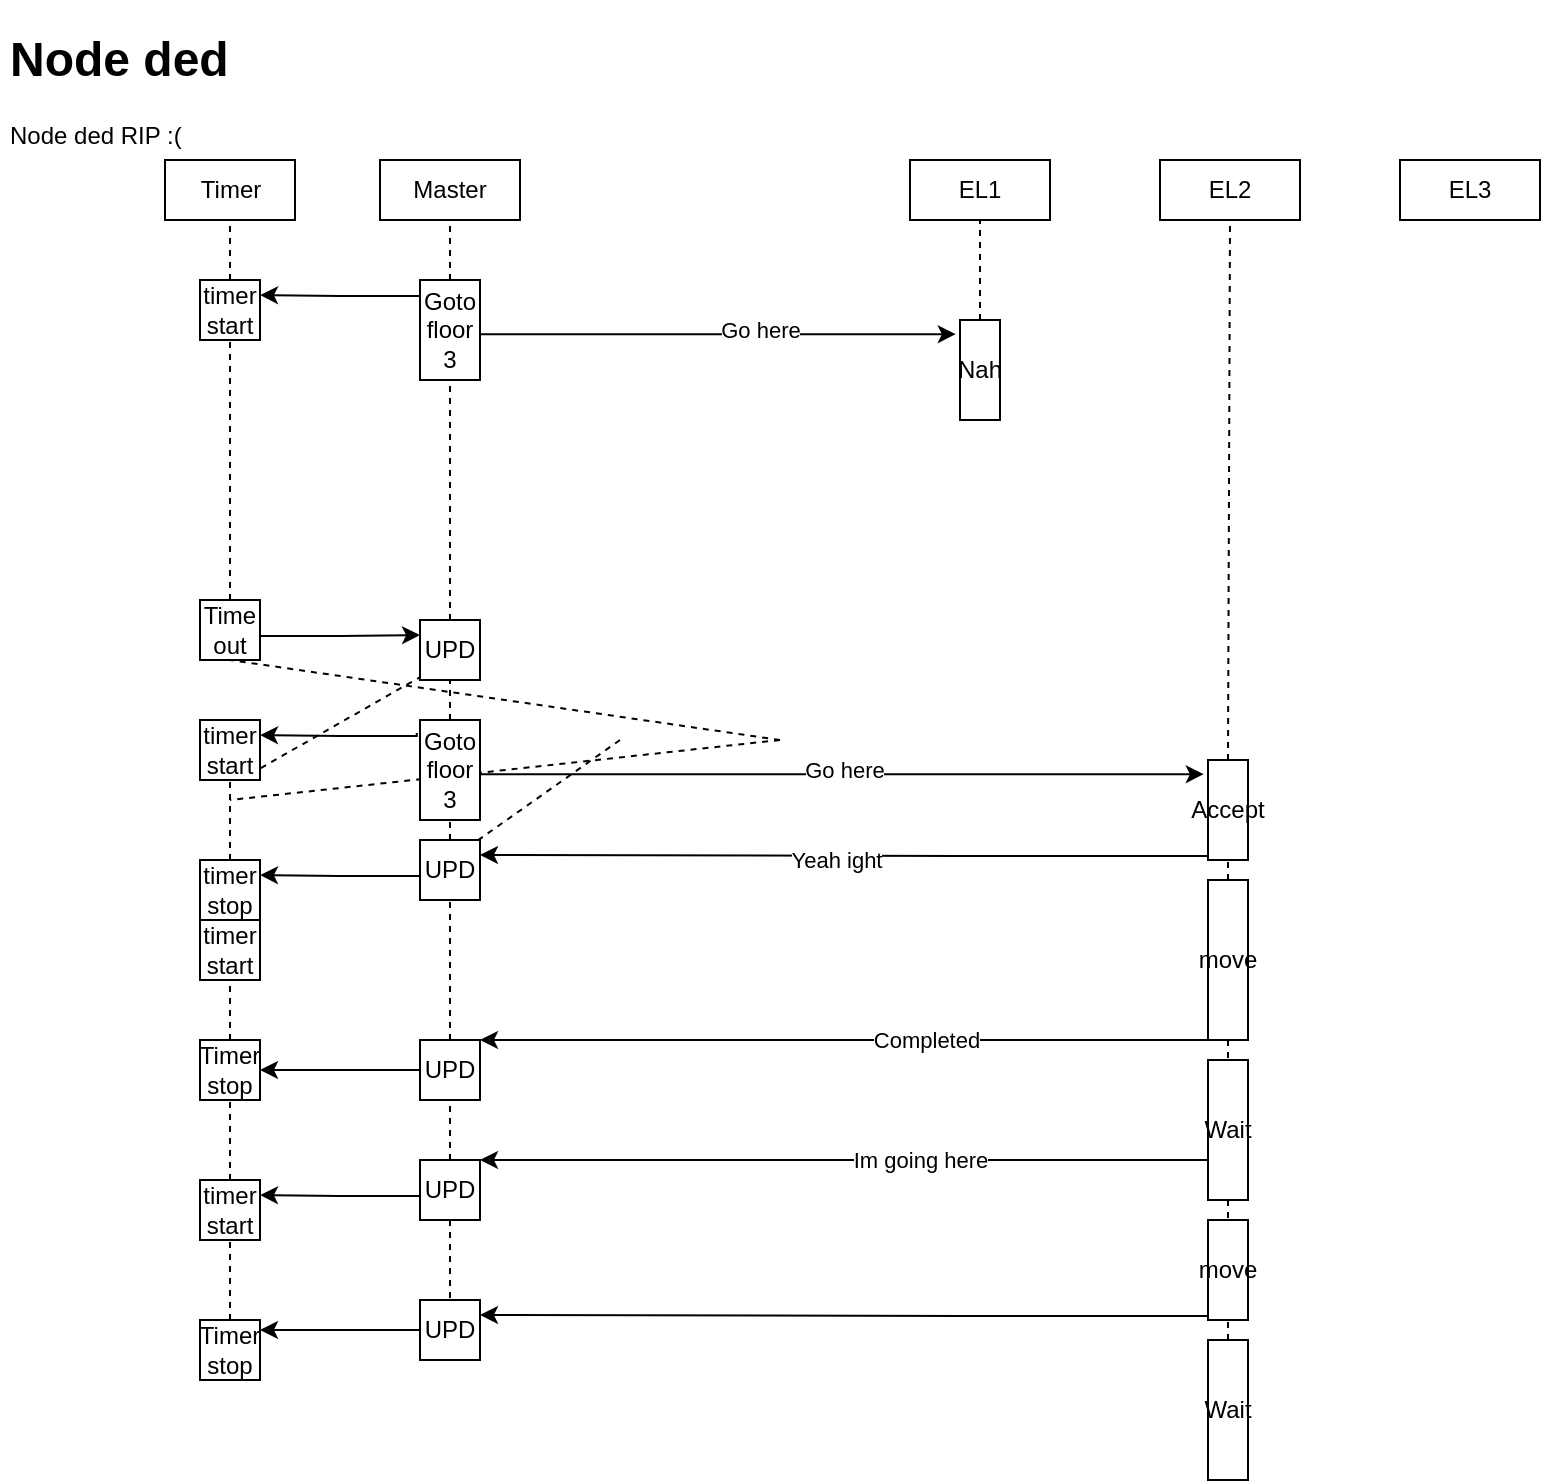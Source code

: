 <mxfile version="15.9.1" type="device"><diagram id="sKNRtsNGmkj4-5EWaIfq" name="Page-1"><mxGraphModel dx="1354" dy="702" grid="1" gridSize="10" guides="1" tooltips="1" connect="1" arrows="1" fold="1" page="1" pageScale="1" pageWidth="850" pageHeight="1100" math="0" shadow="0"><root><mxCell id="0"/><mxCell id="1" parent="0"/><mxCell id="nCFNvDyB97VaGe0QRZps-1" value="Master" style="rounded=0;whiteSpace=wrap;html=1;" vertex="1" parent="1"><mxGeometry x="200" y="80" width="70" height="30" as="geometry"/></mxCell><mxCell id="nCFNvDyB97VaGe0QRZps-2" value="EL1" style="rounded=0;whiteSpace=wrap;html=1;" vertex="1" parent="1"><mxGeometry x="465" y="80" width="70" height="30" as="geometry"/></mxCell><mxCell id="nCFNvDyB97VaGe0QRZps-3" value="EL2" style="rounded=0;whiteSpace=wrap;html=1;" vertex="1" parent="1"><mxGeometry x="590" y="80" width="70" height="30" as="geometry"/></mxCell><mxCell id="nCFNvDyB97VaGe0QRZps-4" value="EL3" style="rounded=0;whiteSpace=wrap;html=1;" vertex="1" parent="1"><mxGeometry x="710" y="80" width="70" height="30" as="geometry"/></mxCell><mxCell id="nCFNvDyB97VaGe0QRZps-5" style="edgeStyle=orthogonalEdgeStyle;rounded=0;orthogonalLoop=1;jettySize=auto;html=1;exitX=1;exitY=0.5;exitDx=0;exitDy=0;entryX=-0.105;entryY=0.142;entryDx=0;entryDy=0;entryPerimeter=0;" edge="1" parent="1" source="nCFNvDyB97VaGe0QRZps-7" target="nCFNvDyB97VaGe0QRZps-22"><mxGeometry relative="1" as="geometry"><Array as="points"><mxPoint x="250" y="167"/></Array></mxGeometry></mxCell><mxCell id="nCFNvDyB97VaGe0QRZps-6" value="Go here" style="edgeLabel;html=1;align=center;verticalAlign=middle;resizable=0;points=[];" vertex="1" connectable="0" parent="nCFNvDyB97VaGe0QRZps-5"><mxGeometry x="-0.333" y="-1" relative="1" as="geometry"><mxPoint x="62" y="-3" as="offset"/></mxGeometry></mxCell><mxCell id="nCFNvDyB97VaGe0QRZps-49" style="edgeStyle=orthogonalEdgeStyle;rounded=0;orthogonalLoop=1;jettySize=auto;html=1;exitX=0;exitY=0.25;exitDx=0;exitDy=0;entryX=1;entryY=0.25;entryDx=0;entryDy=0;" edge="1" parent="1" source="nCFNvDyB97VaGe0QRZps-7" target="nCFNvDyB97VaGe0QRZps-33"><mxGeometry relative="1" as="geometry"><Array as="points"><mxPoint x="220" y="148"/><mxPoint x="180" y="148"/></Array></mxGeometry></mxCell><mxCell id="nCFNvDyB97VaGe0QRZps-7" value="Goto floor 3" style="rounded=0;whiteSpace=wrap;html=1;" vertex="1" parent="1"><mxGeometry x="220" y="140" width="30" height="50" as="geometry"/></mxCell><mxCell id="nCFNvDyB97VaGe0QRZps-8" value="" style="endArrow=none;dashed=1;html=1;rounded=0;exitX=0.5;exitY=0;exitDx=0;exitDy=0;entryX=0.5;entryY=1;entryDx=0;entryDy=0;" edge="1" parent="1" source="nCFNvDyB97VaGe0QRZps-7" target="nCFNvDyB97VaGe0QRZps-1"><mxGeometry width="50" height="50" relative="1" as="geometry"><mxPoint x="400" y="420" as="sourcePoint"/><mxPoint x="450" y="370" as="targetPoint"/></mxGeometry></mxCell><mxCell id="nCFNvDyB97VaGe0QRZps-12" style="edgeStyle=orthogonalEdgeStyle;rounded=0;orthogonalLoop=1;jettySize=auto;html=1;exitX=0;exitY=0.5;exitDx=0;exitDy=0;entryX=1;entryY=0.5;entryDx=0;entryDy=0;" edge="1" parent="1" target="nCFNvDyB97VaGe0QRZps-34"><mxGeometry relative="1" as="geometry"><mxPoint x="220" y="315" as="sourcePoint"/></mxGeometry></mxCell><mxCell id="nCFNvDyB97VaGe0QRZps-18" style="edgeStyle=orthogonalEdgeStyle;rounded=0;orthogonalLoop=1;jettySize=auto;html=1;exitX=0;exitY=0.5;exitDx=0;exitDy=0;entryX=1;entryY=0.25;entryDx=0;entryDy=0;" edge="1" parent="1" source="nCFNvDyB97VaGe0QRZps-19"><mxGeometry relative="1" as="geometry"><Array as="points"><mxPoint x="220" y="378"/><mxPoint x="180" y="378"/></Array><mxPoint x="140" y="377.5" as="targetPoint"/></mxGeometry></mxCell><mxCell id="nCFNvDyB97VaGe0QRZps-22" value="Nah" style="rounded=0;whiteSpace=wrap;html=1;" vertex="1" parent="1"><mxGeometry x="490" y="160" width="20" height="50" as="geometry"/></mxCell><mxCell id="nCFNvDyB97VaGe0QRZps-25" value="" style="endArrow=none;dashed=1;html=1;rounded=0;entryX=0.5;entryY=1;entryDx=0;entryDy=0;exitX=0.5;exitY=0;exitDx=0;exitDy=0;" edge="1" parent="1" source="nCFNvDyB97VaGe0QRZps-22" target="nCFNvDyB97VaGe0QRZps-2"><mxGeometry width="50" height="50" relative="1" as="geometry"><mxPoint x="530" y="210" as="sourcePoint"/><mxPoint x="580" y="160" as="targetPoint"/></mxGeometry></mxCell><mxCell id="nCFNvDyB97VaGe0QRZps-29" value="" style="endArrow=none;dashed=1;html=1;rounded=0;entryX=0.5;entryY=1;entryDx=0;entryDy=0;exitX=0.5;exitY=0;exitDx=0;exitDy=0;" edge="1" parent="1" source="nCFNvDyB97VaGe0QRZps-50" target="nCFNvDyB97VaGe0QRZps-7"><mxGeometry width="50" height="50" relative="1" as="geometry"><mxPoint x="235" y="300" as="sourcePoint"/><mxPoint x="235" y="230" as="targetPoint"/></mxGeometry></mxCell><mxCell id="nCFNvDyB97VaGe0QRZps-30" value="" style="endArrow=none;dashed=1;html=1;rounded=0;entryX=0.5;entryY=1;entryDx=0;entryDy=0;exitX=0.5;exitY=0;exitDx=0;exitDy=0;" edge="1" parent="1" source="nCFNvDyB97VaGe0QRZps-19"><mxGeometry width="50" height="50" relative="1" as="geometry"><mxPoint x="130" y="390" as="sourcePoint"/><mxPoint x="235" y="330" as="targetPoint"/></mxGeometry></mxCell><mxCell id="nCFNvDyB97VaGe0QRZps-31" value="&lt;h1&gt;Node ded&lt;/h1&gt;&lt;div&gt;Node ded RIP :(&lt;/div&gt;" style="text;html=1;strokeColor=none;fillColor=none;spacing=5;spacingTop=-20;whiteSpace=wrap;overflow=hidden;rounded=0;" vertex="1" parent="1"><mxGeometry x="10" y="10" width="190" height="120" as="geometry"/></mxCell><mxCell id="nCFNvDyB97VaGe0QRZps-32" value="Timer" style="rounded=0;whiteSpace=wrap;html=1;" vertex="1" parent="1"><mxGeometry x="92.5" y="80" width="65" height="30" as="geometry"/></mxCell><mxCell id="nCFNvDyB97VaGe0QRZps-33" value="timer start" style="rounded=0;whiteSpace=wrap;html=1;" vertex="1" parent="1"><mxGeometry x="110" y="140" width="30" height="30" as="geometry"/></mxCell><mxCell id="nCFNvDyB97VaGe0QRZps-35" value="" style="endArrow=none;dashed=1;html=1;rounded=0;entryX=0.5;entryY=1;entryDx=0;entryDy=0;exitX=0.5;exitY=0;exitDx=0;exitDy=0;" edge="1" parent="1" source="nCFNvDyB97VaGe0QRZps-33" target="nCFNvDyB97VaGe0QRZps-32"><mxGeometry width="50" height="50" relative="1" as="geometry"><mxPoint x="110" y="160" as="sourcePoint"/><mxPoint x="160" y="110" as="targetPoint"/></mxGeometry></mxCell><mxCell id="nCFNvDyB97VaGe0QRZps-36" value="" style="endArrow=none;dashed=1;html=1;rounded=0;entryX=0.5;entryY=1;entryDx=0;entryDy=0;exitX=0.5;exitY=0;exitDx=0;exitDy=0;" edge="1" parent="1" target="nCFNvDyB97VaGe0QRZps-33"><mxGeometry width="50" height="50" relative="1" as="geometry"><mxPoint x="125" y="300" as="sourcePoint"/><mxPoint x="160" y="230" as="targetPoint"/></mxGeometry></mxCell><mxCell id="nCFNvDyB97VaGe0QRZps-38" value="" style="endArrow=none;dashed=1;html=1;rounded=0;entryX=0.5;entryY=1;entryDx=0;entryDy=0;exitX=0.5;exitY=0;exitDx=0;exitDy=0;" edge="1" parent="1" source="nCFNvDyB97VaGe0QRZps-37"><mxGeometry width="50" height="50" relative="1" as="geometry"><mxPoint x="400" y="370" as="sourcePoint"/><mxPoint x="125" y="330" as="targetPoint"/></mxGeometry></mxCell><mxCell id="nCFNvDyB97VaGe0QRZps-42" value="" style="endArrow=none;dashed=1;html=1;rounded=0;entryX=0.5;entryY=1;entryDx=0;entryDy=0;exitX=0.5;exitY=0;exitDx=0;exitDy=0;" edge="1" parent="1" source="nCFNvDyB97VaGe0QRZps-39"><mxGeometry width="50" height="50" relative="1" as="geometry"><mxPoint x="400" y="370" as="sourcePoint"/><mxPoint x="125" y="400" as="targetPoint"/></mxGeometry></mxCell><mxCell id="nCFNvDyB97VaGe0QRZps-44" style="edgeStyle=orthogonalEdgeStyle;rounded=0;orthogonalLoop=1;jettySize=auto;html=1;exitX=0;exitY=0.5;exitDx=0;exitDy=0;entryX=1;entryY=0.25;entryDx=0;entryDy=0;" edge="1" parent="1" source="nCFNvDyB97VaGe0QRZps-45"><mxGeometry relative="1" as="geometry"><Array as="points"><mxPoint x="220" y="448"/><mxPoint x="180" y="448"/></Array><mxPoint x="140" y="447.5" as="targetPoint"/></mxGeometry></mxCell><mxCell id="nCFNvDyB97VaGe0QRZps-46" value="" style="endArrow=none;dashed=1;html=1;rounded=0;exitX=0.5;exitY=1;exitDx=0;exitDy=0;entryX=0.5;entryY=0;entryDx=0;entryDy=0;" edge="1" parent="1" source="nCFNvDyB97VaGe0QRZps-19"><mxGeometry width="50" height="50" relative="1" as="geometry"><mxPoint x="320" y="370" as="sourcePoint"/><mxPoint x="235" y="430" as="targetPoint"/></mxGeometry></mxCell><mxCell id="nCFNvDyB97VaGe0QRZps-50" value="UPD" style="rounded=0;whiteSpace=wrap;html=1;" vertex="1" parent="1"><mxGeometry x="220" y="310" width="30" height="30" as="geometry"/></mxCell><mxCell id="nCFNvDyB97VaGe0QRZps-53" style="edgeStyle=orthogonalEdgeStyle;rounded=0;orthogonalLoop=1;jettySize=auto;html=1;exitX=1;exitY=0.5;exitDx=0;exitDy=0;entryX=0;entryY=0.25;entryDx=0;entryDy=0;" edge="1" parent="1" source="nCFNvDyB97VaGe0QRZps-52" target="nCFNvDyB97VaGe0QRZps-50"><mxGeometry relative="1" as="geometry"><Array as="points"><mxPoint x="140" y="318"/><mxPoint x="180" y="318"/></Array></mxGeometry></mxCell><mxCell id="nCFNvDyB97VaGe0QRZps-52" value="Time&lt;br&gt;out" style="rounded=0;whiteSpace=wrap;html=1;" vertex="1" parent="1"><mxGeometry x="110" y="300" width="30" height="30" as="geometry"/></mxCell><mxCell id="nCFNvDyB97VaGe0QRZps-54" style="edgeStyle=orthogonalEdgeStyle;rounded=0;orthogonalLoop=1;jettySize=auto;html=1;exitX=1;exitY=0.5;exitDx=0;exitDy=0;entryX=-0.105;entryY=0.142;entryDx=0;entryDy=0;entryPerimeter=0;" edge="1" parent="1" source="nCFNvDyB97VaGe0QRZps-56" target="nCFNvDyB97VaGe0QRZps-68"><mxGeometry relative="1" as="geometry"><Array as="points"><mxPoint x="250" y="387"/></Array></mxGeometry></mxCell><mxCell id="nCFNvDyB97VaGe0QRZps-55" value="Go here" style="edgeLabel;html=1;align=center;verticalAlign=middle;resizable=0;points=[];" vertex="1" connectable="0" parent="nCFNvDyB97VaGe0QRZps-54"><mxGeometry x="-0.333" y="-1" relative="1" as="geometry"><mxPoint x="62" y="-3" as="offset"/></mxGeometry></mxCell><mxCell id="nCFNvDyB97VaGe0QRZps-95" style="edgeStyle=orthogonalEdgeStyle;rounded=0;orthogonalLoop=1;jettySize=auto;html=1;exitX=-0.054;exitY=0.131;exitDx=0;exitDy=0;entryX=1;entryY=0.25;entryDx=0;entryDy=0;exitPerimeter=0;" edge="1" parent="1" source="nCFNvDyB97VaGe0QRZps-56" target="nCFNvDyB97VaGe0QRZps-92"><mxGeometry relative="1" as="geometry"><Array as="points"><mxPoint x="218" y="368"/><mxPoint x="180" y="368"/></Array></mxGeometry></mxCell><mxCell id="nCFNvDyB97VaGe0QRZps-56" value="Goto floor 3" style="rounded=0;whiteSpace=wrap;html=1;" vertex="1" parent="1"><mxGeometry x="220" y="360" width="30" height="50" as="geometry"/></mxCell><mxCell id="nCFNvDyB97VaGe0QRZps-57" style="edgeStyle=orthogonalEdgeStyle;rounded=0;orthogonalLoop=1;jettySize=auto;html=1;exitX=0;exitY=1;exitDx=0;exitDy=0;entryX=1;entryY=0;entryDx=0;entryDy=0;" edge="1" parent="1" source="nCFNvDyB97VaGe0QRZps-59" target="nCFNvDyB97VaGe0QRZps-60"><mxGeometry relative="1" as="geometry"><Array as="points"><mxPoint x="320" y="520"/><mxPoint x="320" y="520"/></Array></mxGeometry></mxCell><mxCell id="nCFNvDyB97VaGe0QRZps-58" value="Completed" style="edgeLabel;html=1;align=center;verticalAlign=middle;resizable=0;points=[];" vertex="1" connectable="0" parent="nCFNvDyB97VaGe0QRZps-57"><mxGeometry x="-0.342" y="-1" relative="1" as="geometry"><mxPoint x="-21" y="1" as="offset"/></mxGeometry></mxCell><mxCell id="nCFNvDyB97VaGe0QRZps-59" value="move" style="rounded=0;whiteSpace=wrap;html=1;" vertex="1" parent="1"><mxGeometry x="614" y="440" width="20" height="80" as="geometry"/></mxCell><mxCell id="nCFNvDyB97VaGe0QRZps-97" style="edgeStyle=orthogonalEdgeStyle;rounded=0;orthogonalLoop=1;jettySize=auto;html=1;exitX=0;exitY=0.5;exitDx=0;exitDy=0;entryX=1;entryY=0.5;entryDx=0;entryDy=0;" edge="1" parent="1" source="nCFNvDyB97VaGe0QRZps-60" target="nCFNvDyB97VaGe0QRZps-86"><mxGeometry relative="1" as="geometry"/></mxCell><mxCell id="nCFNvDyB97VaGe0QRZps-60" value="UPD" style="rounded=0;whiteSpace=wrap;html=1;" vertex="1" parent="1"><mxGeometry x="220" y="520" width="30" height="30" as="geometry"/></mxCell><mxCell id="nCFNvDyB97VaGe0QRZps-61" style="edgeStyle=orthogonalEdgeStyle;rounded=0;orthogonalLoop=1;jettySize=auto;html=1;exitX=0.5;exitY=1;exitDx=0;exitDy=0;" edge="1" parent="1" source="nCFNvDyB97VaGe0QRZps-59" target="nCFNvDyB97VaGe0QRZps-59"><mxGeometry relative="1" as="geometry"/></mxCell><mxCell id="nCFNvDyB97VaGe0QRZps-62" style="edgeStyle=orthogonalEdgeStyle;rounded=0;orthogonalLoop=1;jettySize=auto;html=1;exitX=0;exitY=0.75;exitDx=0;exitDy=0;entryX=1;entryY=0;entryDx=0;entryDy=0;" edge="1" parent="1"><mxGeometry relative="1" as="geometry"><Array as="points"><mxPoint x="614" y="580"/></Array><mxPoint x="614" y="582.5" as="sourcePoint"/><mxPoint x="250" y="580" as="targetPoint"/></mxGeometry></mxCell><mxCell id="nCFNvDyB97VaGe0QRZps-63" value="Im going here" style="edgeLabel;html=1;align=center;verticalAlign=middle;resizable=0;points=[];" vertex="1" connectable="0" parent="nCFNvDyB97VaGe0QRZps-62"><mxGeometry x="-0.122" y="2" relative="1" as="geometry"><mxPoint x="14" y="-2" as="offset"/></mxGeometry></mxCell><mxCell id="nCFNvDyB97VaGe0QRZps-64" value="Wait" style="rounded=0;whiteSpace=wrap;html=1;" vertex="1" parent="1"><mxGeometry x="614" y="530" width="20" height="70" as="geometry"/></mxCell><mxCell id="nCFNvDyB97VaGe0QRZps-98" style="edgeStyle=orthogonalEdgeStyle;rounded=0;orthogonalLoop=1;jettySize=auto;html=1;exitX=0;exitY=0.5;exitDx=0;exitDy=0;entryX=1;entryY=0.25;entryDx=0;entryDy=0;" edge="1" parent="1" source="nCFNvDyB97VaGe0QRZps-65" target="nCFNvDyB97VaGe0QRZps-88"><mxGeometry relative="1" as="geometry"><Array as="points"><mxPoint x="220" y="598"/><mxPoint x="180" y="598"/></Array></mxGeometry></mxCell><mxCell id="nCFNvDyB97VaGe0QRZps-65" value="UPD" style="rounded=0;whiteSpace=wrap;html=1;" vertex="1" parent="1"><mxGeometry x="220" y="580" width="30" height="30" as="geometry"/></mxCell><mxCell id="nCFNvDyB97VaGe0QRZps-66" style="edgeStyle=orthogonalEdgeStyle;rounded=0;orthogonalLoop=1;jettySize=auto;html=1;exitX=0;exitY=1;exitDx=0;exitDy=0;entryX=1;entryY=0.25;entryDx=0;entryDy=0;" edge="1" parent="1" source="nCFNvDyB97VaGe0QRZps-68" target="nCFNvDyB97VaGe0QRZps-69"><mxGeometry relative="1" as="geometry"><Array as="points"><mxPoint x="490" y="428"/><mxPoint x="370" y="428"/></Array></mxGeometry></mxCell><mxCell id="nCFNvDyB97VaGe0QRZps-67" value="Yeah ight" style="edgeLabel;html=1;align=center;verticalAlign=middle;resizable=0;points=[];" vertex="1" connectable="0" parent="nCFNvDyB97VaGe0QRZps-66"><mxGeometry x="0.371" y="1" relative="1" as="geometry"><mxPoint x="63" y="1" as="offset"/></mxGeometry></mxCell><mxCell id="nCFNvDyB97VaGe0QRZps-68" value="Accept" style="rounded=0;whiteSpace=wrap;html=1;" vertex="1" parent="1"><mxGeometry x="614" y="380" width="20" height="50" as="geometry"/></mxCell><mxCell id="nCFNvDyB97VaGe0QRZps-96" style="edgeStyle=orthogonalEdgeStyle;rounded=0;orthogonalLoop=1;jettySize=auto;html=1;exitX=0;exitY=0.5;exitDx=0;exitDy=0;entryX=1;entryY=0.25;entryDx=0;entryDy=0;" edge="1" parent="1" source="nCFNvDyB97VaGe0QRZps-69" target="nCFNvDyB97VaGe0QRZps-85"><mxGeometry relative="1" as="geometry"><Array as="points"><mxPoint x="220" y="438"/><mxPoint x="180" y="438"/></Array></mxGeometry></mxCell><mxCell id="nCFNvDyB97VaGe0QRZps-69" value="UPD" style="rounded=0;whiteSpace=wrap;html=1;" vertex="1" parent="1"><mxGeometry x="220" y="420" width="30" height="30" as="geometry"/></mxCell><mxCell id="nCFNvDyB97VaGe0QRZps-70" value="" style="endArrow=none;dashed=1;html=1;rounded=0;entryX=0.5;entryY=1;entryDx=0;entryDy=0;exitX=0.5;exitY=0;exitDx=0;exitDy=0;" edge="1" parent="1" source="nCFNvDyB97VaGe0QRZps-59" target="nCFNvDyB97VaGe0QRZps-68"><mxGeometry width="50" height="50" relative="1" as="geometry"><mxPoint x="794" y="530" as="sourcePoint"/><mxPoint x="844" y="480" as="targetPoint"/></mxGeometry></mxCell><mxCell id="nCFNvDyB97VaGe0QRZps-71" value="" style="endArrow=none;dashed=1;html=1;rounded=0;exitX=0.5;exitY=1;exitDx=0;exitDy=0;entryX=0.5;entryY=0;entryDx=0;entryDy=0;" edge="1" parent="1" source="nCFNvDyB97VaGe0QRZps-59" target="nCFNvDyB97VaGe0QRZps-64"><mxGeometry width="50" height="50" relative="1" as="geometry"><mxPoint x="794" y="530" as="sourcePoint"/><mxPoint x="844" y="480" as="targetPoint"/></mxGeometry></mxCell><mxCell id="nCFNvDyB97VaGe0QRZps-72" value="" style="endArrow=none;dashed=1;html=1;rounded=0;entryX=0.5;entryY=1;entryDx=0;entryDy=0;exitX=0.5;exitY=0;exitDx=0;exitDy=0;" edge="1" parent="1" source="nCFNvDyB97VaGe0QRZps-69" target="nCFNvDyB97VaGe0QRZps-56"><mxGeometry width="50" height="50" relative="1" as="geometry"><mxPoint x="160" y="530" as="sourcePoint"/><mxPoint x="210" y="480" as="targetPoint"/></mxGeometry></mxCell><mxCell id="nCFNvDyB97VaGe0QRZps-73" value="" style="endArrow=none;dashed=1;html=1;rounded=0;entryX=0.5;entryY=1;entryDx=0;entryDy=0;exitX=0.5;exitY=0;exitDx=0;exitDy=0;" edge="1" parent="1" source="nCFNvDyB97VaGe0QRZps-60" target="nCFNvDyB97VaGe0QRZps-69"><mxGeometry width="50" height="50" relative="1" as="geometry"><mxPoint x="150" y="510" as="sourcePoint"/><mxPoint x="200" y="460" as="targetPoint"/></mxGeometry></mxCell><mxCell id="nCFNvDyB97VaGe0QRZps-74" value="" style="endArrow=none;dashed=1;html=1;rounded=0;entryX=0.5;entryY=1;entryDx=0;entryDy=0;exitX=0.5;exitY=0;exitDx=0;exitDy=0;" edge="1" parent="1" source="nCFNvDyB97VaGe0QRZps-65" target="nCFNvDyB97VaGe0QRZps-60"><mxGeometry width="50" height="50" relative="1" as="geometry"><mxPoint x="130" y="610" as="sourcePoint"/><mxPoint x="180" y="560" as="targetPoint"/></mxGeometry></mxCell><mxCell id="nCFNvDyB97VaGe0QRZps-75" style="edgeStyle=orthogonalEdgeStyle;rounded=0;orthogonalLoop=1;jettySize=auto;html=1;exitX=0;exitY=1;exitDx=0;exitDy=0;entryX=1;entryY=0.25;entryDx=0;entryDy=0;" edge="1" parent="1" source="nCFNvDyB97VaGe0QRZps-76" target="nCFNvDyB97VaGe0QRZps-78"><mxGeometry relative="1" as="geometry"><Array as="points"><mxPoint x="490" y="658"/><mxPoint x="370" y="658"/></Array></mxGeometry></mxCell><mxCell id="nCFNvDyB97VaGe0QRZps-76" value="move" style="rounded=0;whiteSpace=wrap;html=1;" vertex="1" parent="1"><mxGeometry x="614" y="610" width="20" height="50" as="geometry"/></mxCell><mxCell id="nCFNvDyB97VaGe0QRZps-77" value="" style="endArrow=none;dashed=1;html=1;rounded=0;exitX=0.5;exitY=1;exitDx=0;exitDy=0;entryX=0.5;entryY=0;entryDx=0;entryDy=0;" edge="1" parent="1" source="nCFNvDyB97VaGe0QRZps-64" target="nCFNvDyB97VaGe0QRZps-76"><mxGeometry width="50" height="50" relative="1" as="geometry"><mxPoint x="654" y="640" as="sourcePoint"/><mxPoint x="704" y="590" as="targetPoint"/></mxGeometry></mxCell><mxCell id="nCFNvDyB97VaGe0QRZps-99" value="" style="edgeStyle=orthogonalEdgeStyle;rounded=0;orthogonalLoop=1;jettySize=auto;html=1;" edge="1" parent="1" source="nCFNvDyB97VaGe0QRZps-78" target="nCFNvDyB97VaGe0QRZps-90"><mxGeometry relative="1" as="geometry"><Array as="points"><mxPoint x="160" y="665"/><mxPoint x="160" y="665"/></Array></mxGeometry></mxCell><mxCell id="nCFNvDyB97VaGe0QRZps-78" value="UPD" style="rounded=0;whiteSpace=wrap;html=1;" vertex="1" parent="1"><mxGeometry x="220" y="650" width="30" height="30" as="geometry"/></mxCell><mxCell id="nCFNvDyB97VaGe0QRZps-79" value="" style="endArrow=none;dashed=1;html=1;rounded=0;exitX=0.5;exitY=1;exitDx=0;exitDy=0;entryX=0.5;entryY=0;entryDx=0;entryDy=0;" edge="1" parent="1" source="nCFNvDyB97VaGe0QRZps-65" target="nCFNvDyB97VaGe0QRZps-78"><mxGeometry width="50" height="50" relative="1" as="geometry"><mxPoint x="320" y="590" as="sourcePoint"/><mxPoint x="370" y="540" as="targetPoint"/></mxGeometry></mxCell><mxCell id="nCFNvDyB97VaGe0QRZps-80" value="Wait" style="rounded=0;whiteSpace=wrap;html=1;" vertex="1" parent="1"><mxGeometry x="614" y="670" width="20" height="70" as="geometry"/></mxCell><mxCell id="nCFNvDyB97VaGe0QRZps-81" value="" style="endArrow=none;dashed=1;html=1;rounded=0;entryX=0.5;entryY=1;entryDx=0;entryDy=0;exitX=0.5;exitY=0;exitDx=0;exitDy=0;" edge="1" parent="1" source="nCFNvDyB97VaGe0QRZps-80" target="nCFNvDyB97VaGe0QRZps-76"><mxGeometry width="50" height="50" relative="1" as="geometry"><mxPoint x="444" y="590" as="sourcePoint"/><mxPoint x="494" y="540" as="targetPoint"/></mxGeometry></mxCell><mxCell id="nCFNvDyB97VaGe0QRZps-83" value="" style="endArrow=none;dashed=1;html=1;rounded=0;entryX=0.5;entryY=1;entryDx=0;entryDy=0;exitX=0.5;exitY=0;exitDx=0;exitDy=0;" edge="1" parent="1" source="nCFNvDyB97VaGe0QRZps-56" target="nCFNvDyB97VaGe0QRZps-50"><mxGeometry width="50" height="50" relative="1" as="geometry"><mxPoint x="310" y="350" as="sourcePoint"/><mxPoint x="360" y="300" as="targetPoint"/></mxGeometry></mxCell><mxCell id="nCFNvDyB97VaGe0QRZps-84" value="" style="endArrow=none;dashed=1;html=1;rounded=0;entryX=0.5;entryY=1;entryDx=0;entryDy=0;exitX=0.5;exitY=0;exitDx=0;exitDy=0;" edge="1" parent="1" source="nCFNvDyB97VaGe0QRZps-68" target="nCFNvDyB97VaGe0QRZps-3"><mxGeometry width="50" height="50" relative="1" as="geometry"><mxPoint x="670" y="210" as="sourcePoint"/><mxPoint x="720" y="160" as="targetPoint"/></mxGeometry></mxCell><mxCell id="nCFNvDyB97VaGe0QRZps-85" value="timer stop" style="rounded=0;whiteSpace=wrap;html=1;" vertex="1" parent="1"><mxGeometry x="110" y="430" width="30" height="30" as="geometry"/></mxCell><mxCell id="nCFNvDyB97VaGe0QRZps-86" value="Timer stop" style="rounded=0;whiteSpace=wrap;html=1;" vertex="1" parent="1"><mxGeometry x="110" y="520" width="30" height="30" as="geometry"/></mxCell><mxCell id="nCFNvDyB97VaGe0QRZps-87" value="" style="endArrow=none;dashed=1;html=1;rounded=0;entryX=0.5;entryY=1;entryDx=0;entryDy=0;exitX=0.5;exitY=0;exitDx=0;exitDy=0;" edge="1" parent="1" source="nCFNvDyB97VaGe0QRZps-86" target="nCFNvDyB97VaGe0QRZps-85"><mxGeometry width="50" height="50" relative="1" as="geometry"><mxPoint x="110" y="500" as="sourcePoint"/><mxPoint x="160" y="450" as="targetPoint"/></mxGeometry></mxCell><mxCell id="nCFNvDyB97VaGe0QRZps-88" value="timer start" style="rounded=0;whiteSpace=wrap;html=1;" vertex="1" parent="1"><mxGeometry x="110" y="590" width="30" height="30" as="geometry"/></mxCell><mxCell id="nCFNvDyB97VaGe0QRZps-89" value="" style="endArrow=none;dashed=1;html=1;rounded=0;entryX=0.5;entryY=1;entryDx=0;entryDy=0;exitX=0.5;exitY=0;exitDx=0;exitDy=0;" edge="1" parent="1" source="nCFNvDyB97VaGe0QRZps-88" target="nCFNvDyB97VaGe0QRZps-86"><mxGeometry width="50" height="50" relative="1" as="geometry"><mxPoint x="400" y="590" as="sourcePoint"/><mxPoint x="450" y="540" as="targetPoint"/></mxGeometry></mxCell><mxCell id="nCFNvDyB97VaGe0QRZps-90" value="Timer stop" style="rounded=0;whiteSpace=wrap;html=1;" vertex="1" parent="1"><mxGeometry x="110" y="660" width="30" height="30" as="geometry"/></mxCell><mxCell id="nCFNvDyB97VaGe0QRZps-91" value="" style="endArrow=none;dashed=1;html=1;rounded=0;entryX=0.5;entryY=1;entryDx=0;entryDy=0;exitX=0.5;exitY=0;exitDx=0;exitDy=0;" edge="1" parent="1" source="nCFNvDyB97VaGe0QRZps-90" target="nCFNvDyB97VaGe0QRZps-88"><mxGeometry width="50" height="50" relative="1" as="geometry"><mxPoint x="400" y="590" as="sourcePoint"/><mxPoint x="450" y="540" as="targetPoint"/></mxGeometry></mxCell><mxCell id="nCFNvDyB97VaGe0QRZps-92" value="timer start" style="rounded=0;whiteSpace=wrap;html=1;" vertex="1" parent="1"><mxGeometry x="110" y="360" width="30" height="30" as="geometry"/></mxCell><mxCell id="nCFNvDyB97VaGe0QRZps-93" value="" style="endArrow=none;dashed=1;html=1;rounded=0;entryX=0.5;entryY=1;entryDx=0;entryDy=0;exitX=0.5;exitY=0;exitDx=0;exitDy=0;" edge="1" parent="1" source="nCFNvDyB97VaGe0QRZps-85" target="nCFNvDyB97VaGe0QRZps-92"><mxGeometry width="50" height="50" relative="1" as="geometry"><mxPoint x="125" y="420" as="sourcePoint"/><mxPoint x="125" y="330" as="targetPoint"/></mxGeometry></mxCell><mxCell id="nCFNvDyB97VaGe0QRZps-94" value="timer start" style="rounded=0;whiteSpace=wrap;html=1;" vertex="1" parent="1"><mxGeometry x="110" y="460" width="30" height="30" as="geometry"/></mxCell></root></mxGraphModel></diagram></mxfile>